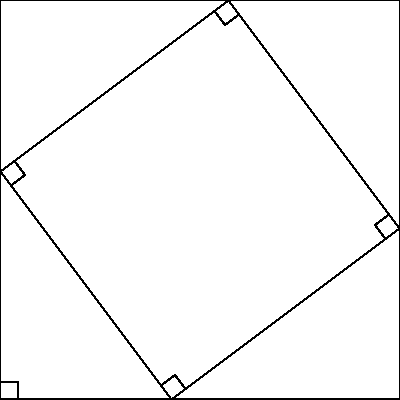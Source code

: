 import geometry;
size(200);
real a=3,b=4,c=5;
pair A=(0,0);
pair B=(a+b,0);
pair C=(a+b,a+b);
pair D=(0,a+b);
pair X=(a,0);
pair Y=(a+b,a);
pair Z=(b,a+b);
pair W=(0,b);

draw(A--B--C--D--cycle);
draw(X--Y--Z--W--cycle);

perpendicular(A,NE,A--B);
perpendicular(X,NE,X--Y);
perpendicular(Y,NE,Y--Z);
perpendicular(Z,NE,Z--W);
perpendicular(W,NE,W--X);